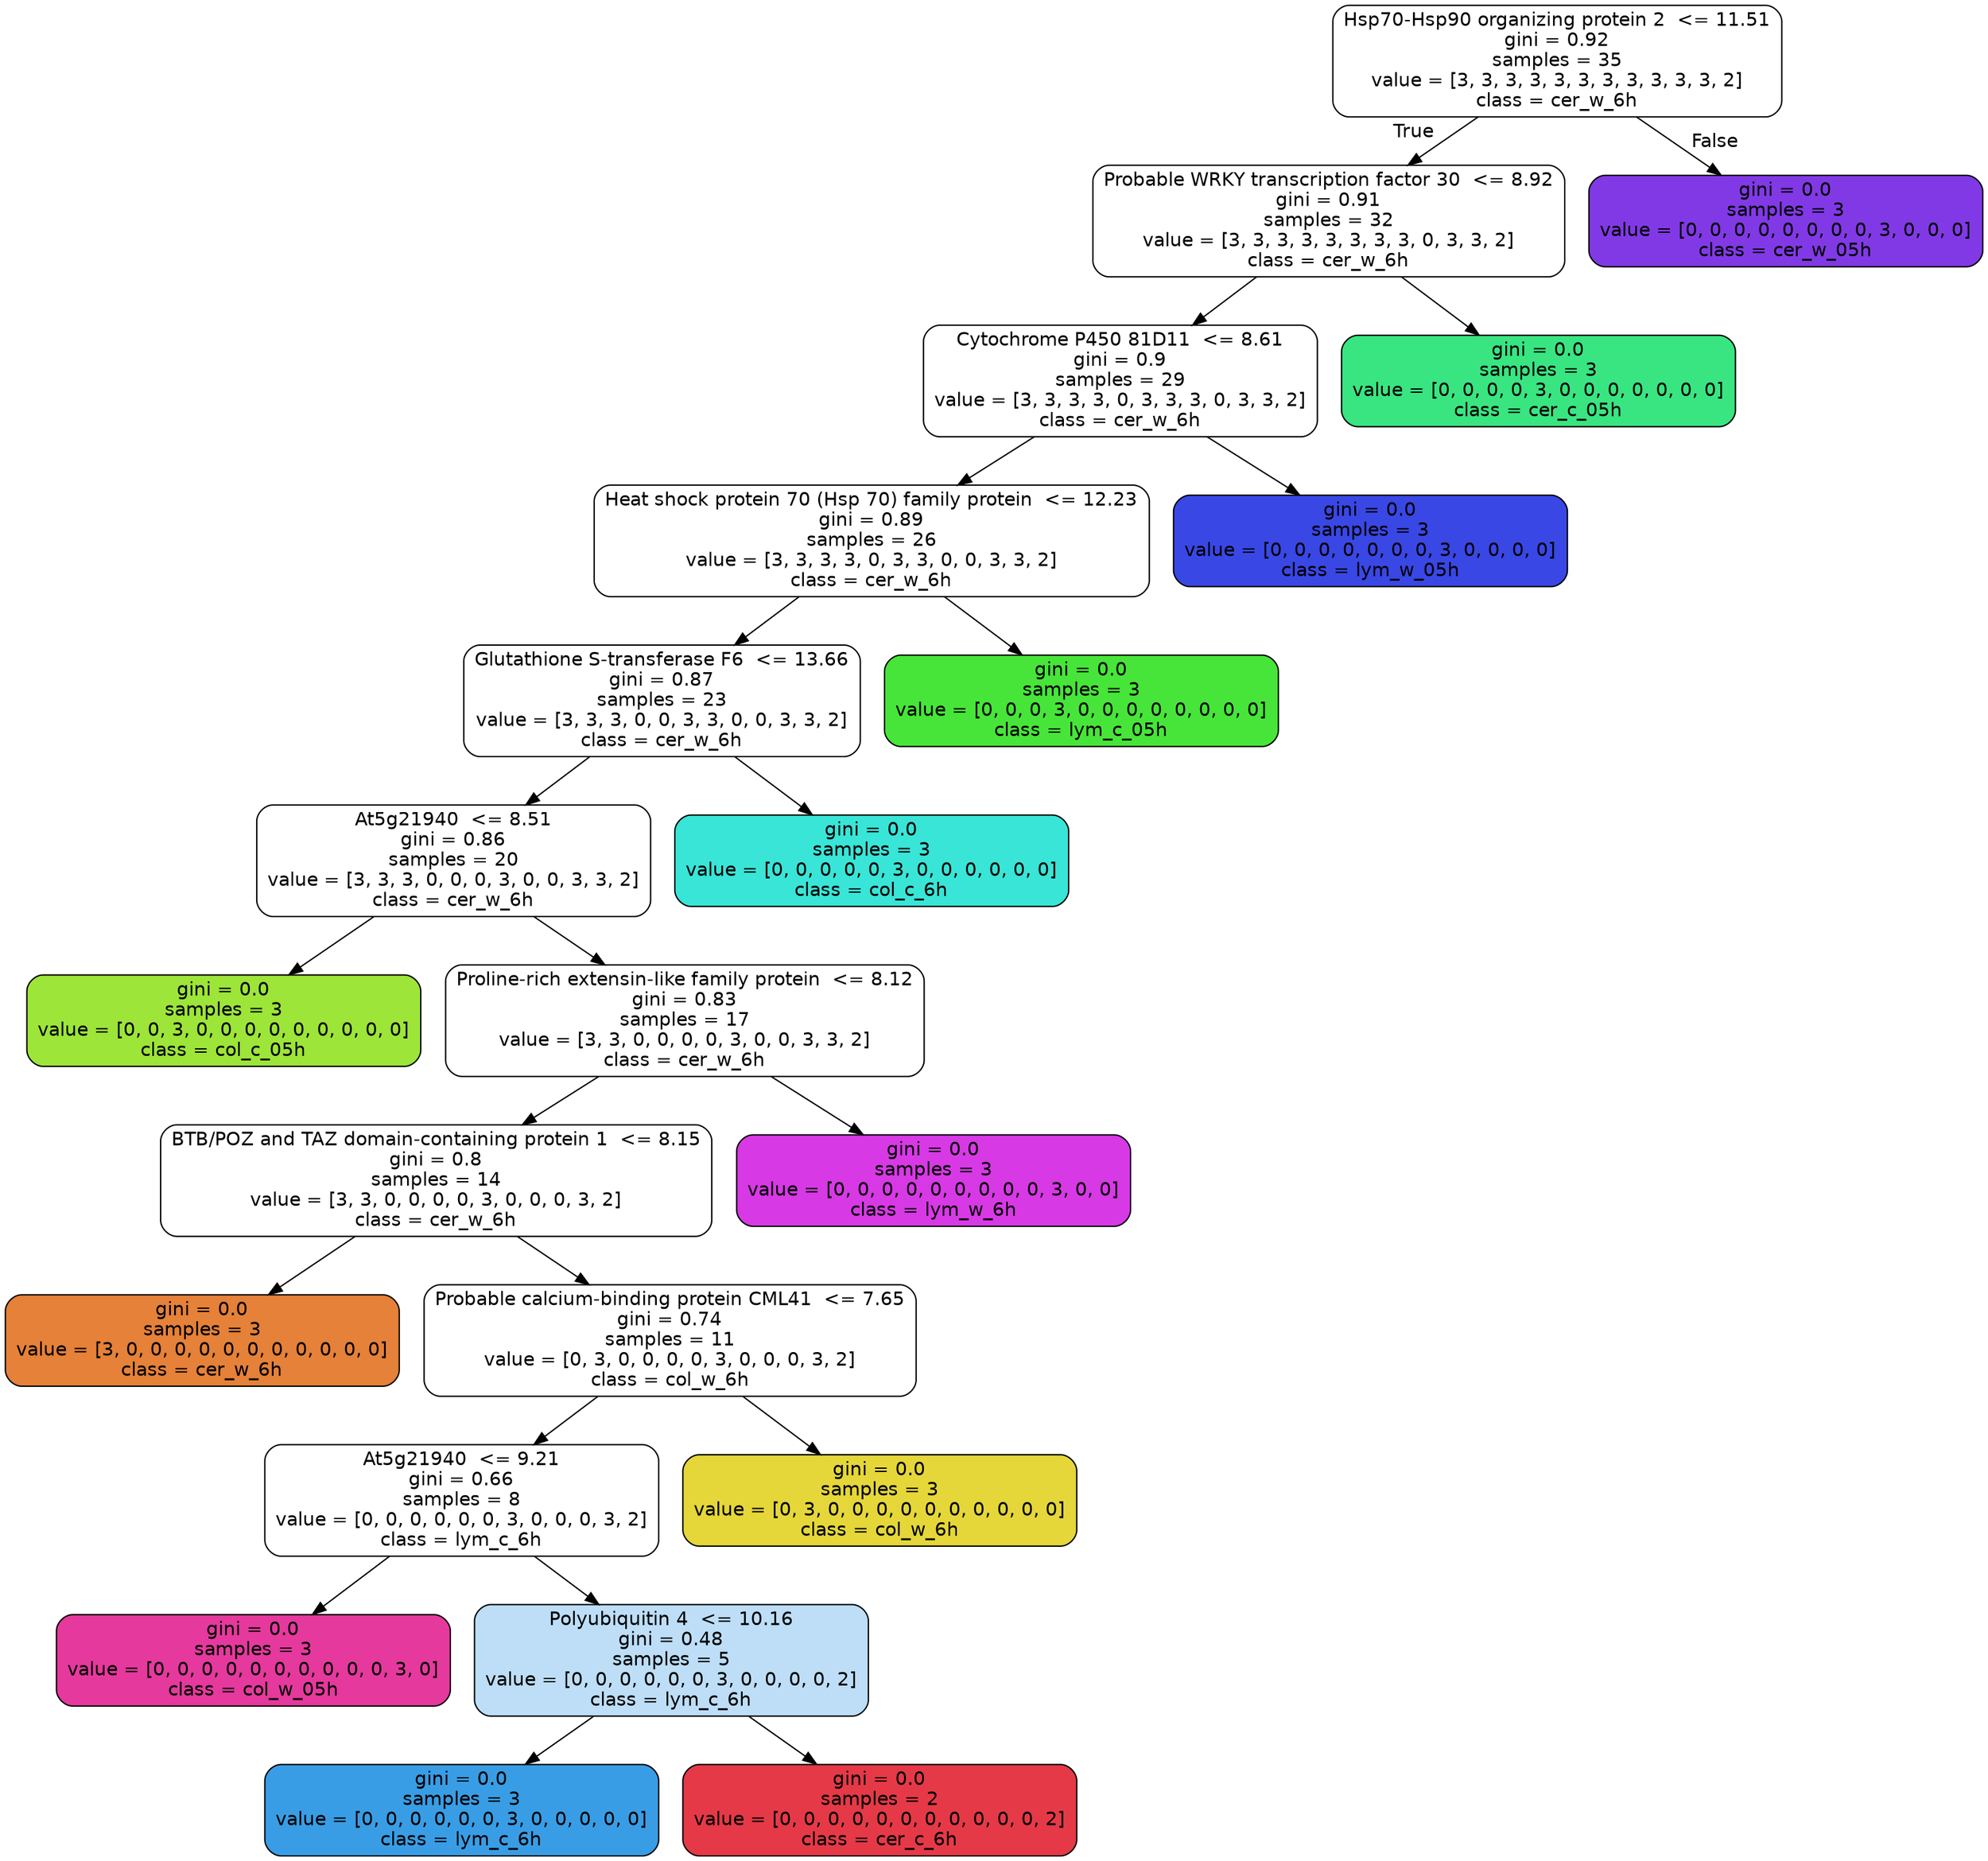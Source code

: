 digraph Tree {
node [shape=box, style="filled, rounded", color="black", fontname=helvetica] ;
edge [fontname=helvetica] ;
0 [label="Hsp70-Hsp90 organizing protein 2  <= 11.51\ngini = 0.92\nsamples = 35\nvalue = [3, 3, 3, 3, 3, 3, 3, 3, 3, 3, 3, 2]\nclass = cer_w_6h", fillcolor="#e5813900"] ;
1 [label="Probable WRKY transcription factor 30  <= 8.92\ngini = 0.91\nsamples = 32\nvalue = [3, 3, 3, 3, 3, 3, 3, 3, 0, 3, 3, 2]\nclass = cer_w_6h", fillcolor="#e5813900"] ;
0 -> 1 [labeldistance=2.5, labelangle=45, headlabel="True"] ;
2 [label="Cytochrome P450 81D11  <= 8.61\ngini = 0.9\nsamples = 29\nvalue = [3, 3, 3, 3, 0, 3, 3, 3, 0, 3, 3, 2]\nclass = cer_w_6h", fillcolor="#e5813900"] ;
1 -> 2 ;
3 [label="Heat shock protein 70 (Hsp 70) family protein  <= 12.23\ngini = 0.89\nsamples = 26\nvalue = [3, 3, 3, 3, 0, 3, 3, 0, 0, 3, 3, 2]\nclass = cer_w_6h", fillcolor="#e5813900"] ;
2 -> 3 ;
4 [label="Glutathione S-transferase F6  <= 13.66\ngini = 0.87\nsamples = 23\nvalue = [3, 3, 3, 0, 0, 3, 3, 0, 0, 3, 3, 2]\nclass = cer_w_6h", fillcolor="#e5813900"] ;
3 -> 4 ;
5 [label="At5g21940  <= 8.51\ngini = 0.86\nsamples = 20\nvalue = [3, 3, 3, 0, 0, 0, 3, 0, 0, 3, 3, 2]\nclass = cer_w_6h", fillcolor="#e5813900"] ;
4 -> 5 ;
6 [label="gini = 0.0\nsamples = 3\nvalue = [0, 0, 3, 0, 0, 0, 0, 0, 0, 0, 0, 0]\nclass = col_c_05h", fillcolor="#9de539ff"] ;
5 -> 6 ;
7 [label="Proline-rich extensin-like family protein  <= 8.12\ngini = 0.83\nsamples = 17\nvalue = [3, 3, 0, 0, 0, 0, 3, 0, 0, 3, 3, 2]\nclass = cer_w_6h", fillcolor="#e5813900"] ;
5 -> 7 ;
8 [label="BTB/POZ and TAZ domain-containing protein 1  <= 8.15\ngini = 0.8\nsamples = 14\nvalue = [3, 3, 0, 0, 0, 0, 3, 0, 0, 0, 3, 2]\nclass = cer_w_6h", fillcolor="#e5813900"] ;
7 -> 8 ;
9 [label="gini = 0.0\nsamples = 3\nvalue = [3, 0, 0, 0, 0, 0, 0, 0, 0, 0, 0, 0]\nclass = cer_w_6h", fillcolor="#e58139ff"] ;
8 -> 9 ;
10 [label="Probable calcium-binding protein CML41  <= 7.65\ngini = 0.74\nsamples = 11\nvalue = [0, 3, 0, 0, 0, 0, 3, 0, 0, 0, 3, 2]\nclass = col_w_6h", fillcolor="#e5d73900"] ;
8 -> 10 ;
11 [label="At5g21940  <= 9.21\ngini = 0.66\nsamples = 8\nvalue = [0, 0, 0, 0, 0, 0, 3, 0, 0, 0, 3, 2]\nclass = lym_c_6h", fillcolor="#399de500"] ;
10 -> 11 ;
12 [label="gini = 0.0\nsamples = 3\nvalue = [0, 0, 0, 0, 0, 0, 0, 0, 0, 0, 3, 0]\nclass = col_w_05h", fillcolor="#e5399dff"] ;
11 -> 12 ;
13 [label="Polyubiquitin 4  <= 10.16\ngini = 0.48\nsamples = 5\nvalue = [0, 0, 0, 0, 0, 0, 3, 0, 0, 0, 0, 2]\nclass = lym_c_6h", fillcolor="#399de555"] ;
11 -> 13 ;
14 [label="gini = 0.0\nsamples = 3\nvalue = [0, 0, 0, 0, 0, 0, 3, 0, 0, 0, 0, 0]\nclass = lym_c_6h", fillcolor="#399de5ff"] ;
13 -> 14 ;
15 [label="gini = 0.0\nsamples = 2\nvalue = [0, 0, 0, 0, 0, 0, 0, 0, 0, 0, 0, 2]\nclass = cer_c_6h", fillcolor="#e53947ff"] ;
13 -> 15 ;
16 [label="gini = 0.0\nsamples = 3\nvalue = [0, 3, 0, 0, 0, 0, 0, 0, 0, 0, 0, 0]\nclass = col_w_6h", fillcolor="#e5d739ff"] ;
10 -> 16 ;
17 [label="gini = 0.0\nsamples = 3\nvalue = [0, 0, 0, 0, 0, 0, 0, 0, 0, 3, 0, 0]\nclass = lym_w_6h", fillcolor="#d739e5ff"] ;
7 -> 17 ;
18 [label="gini = 0.0\nsamples = 3\nvalue = [0, 0, 0, 0, 0, 3, 0, 0, 0, 0, 0, 0]\nclass = col_c_6h", fillcolor="#39e5d7ff"] ;
4 -> 18 ;
19 [label="gini = 0.0\nsamples = 3\nvalue = [0, 0, 0, 3, 0, 0, 0, 0, 0, 0, 0, 0]\nclass = lym_c_05h", fillcolor="#47e539ff"] ;
3 -> 19 ;
20 [label="gini = 0.0\nsamples = 3\nvalue = [0, 0, 0, 0, 0, 0, 0, 3, 0, 0, 0, 0]\nclass = lym_w_05h", fillcolor="#3947e5ff"] ;
2 -> 20 ;
21 [label="gini = 0.0\nsamples = 3\nvalue = [0, 0, 0, 0, 3, 0, 0, 0, 0, 0, 0, 0]\nclass = cer_c_05h", fillcolor="#39e581ff"] ;
1 -> 21 ;
22 [label="gini = 0.0\nsamples = 3\nvalue = [0, 0, 0, 0, 0, 0, 0, 0, 3, 0, 0, 0]\nclass = cer_w_05h", fillcolor="#8139e5ff"] ;
0 -> 22 [labeldistance=2.5, labelangle=-45, headlabel="False"] ;
}